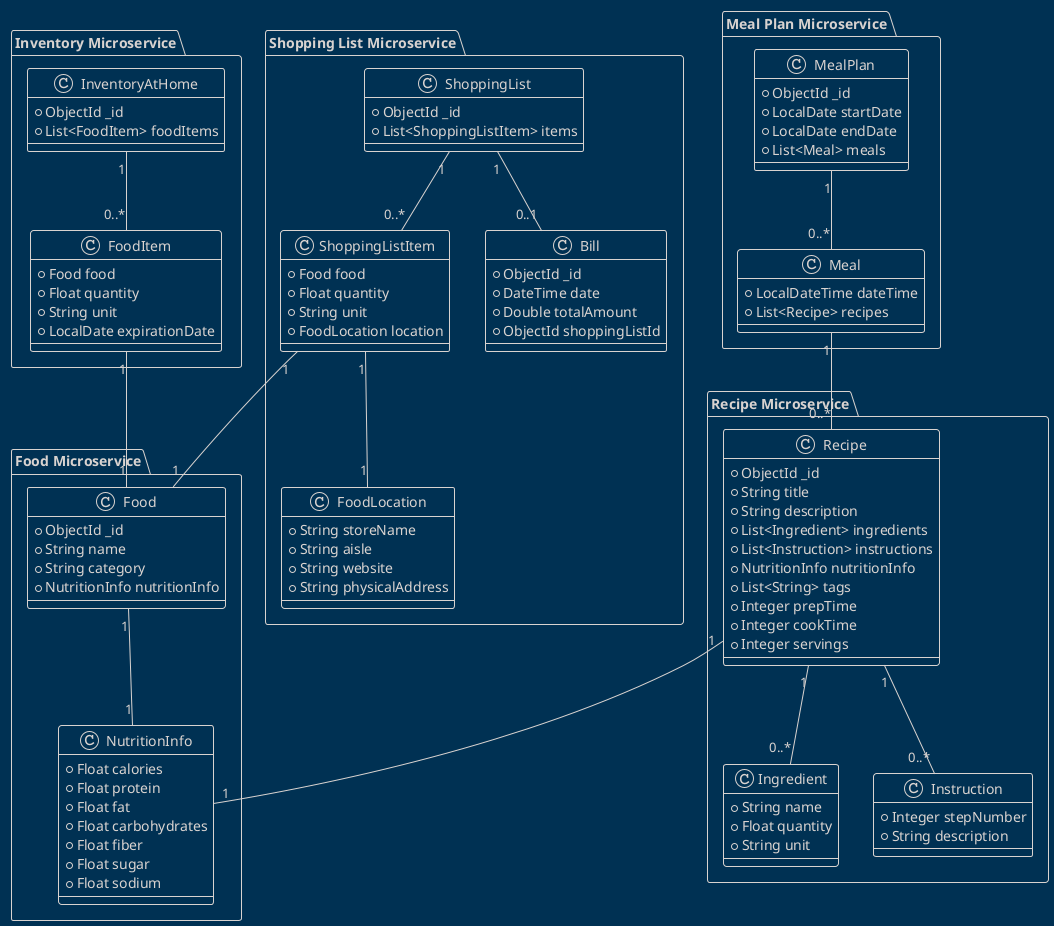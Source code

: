 @startuml
!theme blueprint

package "Recipe Microservice" {
  class Recipe {
    +ObjectId _id
    +String title
    +String description
    +List<Ingredient> ingredients
    +List<Instruction> instructions
    +NutritionInfo nutritionInfo
    +List<String> tags
    +Integer prepTime
    +Integer cookTime
    +Integer servings
  }

  class Ingredient {
    +String name
    +Float quantity
    +String unit
  }

  class Instruction {
    +Integer stepNumber
    +String description
  }
}

package "Food Microservice" {
  class Food {
    +ObjectId _id
    +String name
    +String category
    +NutritionInfo nutritionInfo
  }

  class NutritionInfo {
    +Float calories
    +Float protein
    +Float fat
    +Float carbohydrates
    +Float fiber
    +Float sugar
    +Float sodium
  }
}

package "Meal Plan Microservice" {
  class MealPlan {
    +ObjectId _id
    +LocalDate startDate
    +LocalDate endDate
    +List<Meal> meals
  }

  class Meal {
    +LocalDateTime dateTime
    +List<Recipe> recipes
  }
}

package "Inventory Microservice" {
  class InventoryAtHome {
    +ObjectId _id
    +List<FoodItem> foodItems
  }

  class FoodItem {
    +Food food
    +Float quantity
    +String unit
    +LocalDate expirationDate
  }
}

package "Shopping List Microservice" {
  class ShoppingList {
    +ObjectId _id
    +List<ShoppingListItem> items
  }

  class ShoppingListItem {
    +Food food
    +Float quantity
    +String unit
    +FoodLocation location
  }

  class FoodLocation {
    +String storeName
    +String aisle
    +String website
    +String physicalAddress
  }
  
  class Bill {
    +ObjectId _id
    +DateTime date
    +Double totalAmount
    +ObjectId shoppingListId
  }
}

Recipe "1" -- "0..*" Ingredient
Recipe "1" -- "0..*" Instruction
Recipe "1" -- "1" NutritionInfo
Food "1" -- "1" NutritionInfo
MealPlan "1" -- "0..*" Meal
Meal "1" -- "0..*" Recipe
InventoryAtHome "1" -- "0..*" FoodItem
FoodItem "1" -- "1" Food
ShoppingList "1" -- "0..*" ShoppingListItem
ShoppingListItem "1" -- "1" Food
ShoppingListItem "1" -- "1" FoodLocation
ShoppingList "1" -- "0..1" Bill
@enduml
